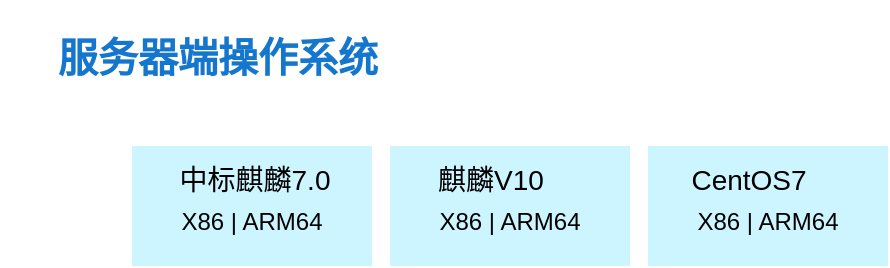 <mxfile version="22.1.2" type="github">
  <diagram name="第 1 页" id="61JYuvlMuB-M6oCTO8Lh">
    <mxGraphModel dx="989" dy="514" grid="0" gridSize="10" guides="1" tooltips="1" connect="1" arrows="1" fold="1" page="0" pageScale="1" pageWidth="827" pageHeight="1169" math="0" shadow="0">
      <root>
        <mxCell id="0" />
        <mxCell id="1" parent="0" />
        <mxCell id="CNOb_de8USiD1w90-zaa-1" value="服务器端操作系统" style="text;html=1;align=center;verticalAlign=middle;whiteSpace=wrap;rounded=0;fontStyle=1;fontSize=20;fontColor=#1476CC;" vertex="1" parent="1">
          <mxGeometry x="48" y="189" width="218" height="55" as="geometry" />
        </mxCell>
        <mxCell id="CNOb_de8USiD1w90-zaa-2" value="&lt;br&gt;X86 | ARM64" style="rounded=0;whiteSpace=wrap;html=1;fillColor=#CCF5FF;strokeColor=none;" vertex="1" parent="1">
          <mxGeometry x="114" y="262" width="120" height="60" as="geometry" />
        </mxCell>
        <mxCell id="CNOb_de8USiD1w90-zaa-3" value="中标麒麟7.0" style="text;html=1;strokeColor=none;fillColor=none;align=center;verticalAlign=middle;whiteSpace=wrap;rounded=0;fontSize=14;" vertex="1" parent="1">
          <mxGeometry x="135" y="264" width="81" height="30" as="geometry" />
        </mxCell>
        <mxCell id="CNOb_de8USiD1w90-zaa-5" value="&lt;br&gt;X86 | ARM64" style="rounded=0;whiteSpace=wrap;html=1;fillColor=#CCF5FF;strokeColor=none;" vertex="1" parent="1">
          <mxGeometry x="243" y="262" width="120" height="60" as="geometry" />
        </mxCell>
        <mxCell id="CNOb_de8USiD1w90-zaa-6" value="麒麟V10" style="text;html=1;strokeColor=none;fillColor=none;align=center;verticalAlign=middle;whiteSpace=wrap;rounded=0;fontSize=14;" vertex="1" parent="1">
          <mxGeometry x="253" y="264" width="81" height="30" as="geometry" />
        </mxCell>
        <mxCell id="CNOb_de8USiD1w90-zaa-7" value="&lt;br&gt;X86 | ARM64" style="rounded=0;whiteSpace=wrap;html=1;fillColor=#CCF5FF;strokeColor=none;" vertex="1" parent="1">
          <mxGeometry x="372" y="262" width="120" height="60" as="geometry" />
        </mxCell>
        <mxCell id="CNOb_de8USiD1w90-zaa-8" value="CentOS7" style="text;html=1;strokeColor=none;fillColor=none;align=center;verticalAlign=middle;whiteSpace=wrap;rounded=0;fontSize=14;" vertex="1" parent="1">
          <mxGeometry x="382" y="264" width="81" height="30" as="geometry" />
        </mxCell>
      </root>
    </mxGraphModel>
  </diagram>
</mxfile>
